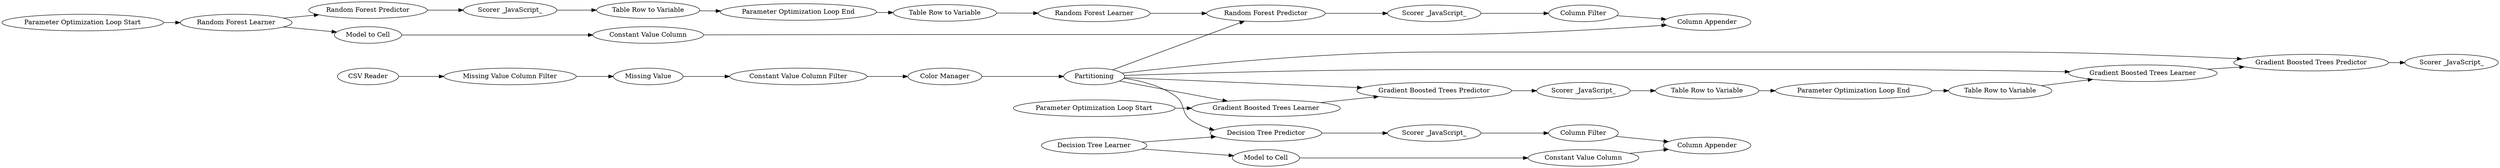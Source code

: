 digraph {
	"4193429636435130760_42" [label="Table Row to Variable"]
	"-671781325285107521_1" [label="CSV Reader"]
	"4193429636435130760_30" [label="Column Filter"]
	"8866637939304222229_27" [label="Scorer _JavaScript_"]
	"4193429636435130760_61" [label="Random Forest Learner"]
	"-6595440278036850921_53" [label="Missing Value"]
	"4193429636435130760_46" [label="Table Row to Variable"]
	"8866637939304222229_11" [label="Decision Tree Learner"]
	"4193429636435130760_60" [label="Scorer _JavaScript_"]
	"-1200232754656546665_49" [label="Scorer _JavaScript_"]
	"-1200232754656546665_48" [label="Gradient Boosted Trees Learner"]
	"4193429636435130760_59" [label="Random Forest Predictor"]
	"-1200232754656546665_43" [label="Parameter Optimization Loop Start"]
	"5828705464944769600_10" [label=Partitioning]
	"4193429636435130760_29" [label="Constant Value Column"]
	"4193429636435130760_43" [label="Parameter Optimization Loop Start"]
	"8866637939304222229_29" [label="Constant Value Column"]
	"-1200232754656546665_45" [label="Gradient Boosted Trees Predictor"]
	"5828705464944769600_24" [label="Color Manager"]
	"8866637939304222229_31" [label="Column Appender"]
	"-1200232754656546665_39" [label="Gradient Boosted Trees Learner"]
	"-6595440278036850921_54" [label="Constant Value Column Filter"]
	"-1200232754656546665_44" [label="Parameter Optimization Loop End"]
	"8866637939304222229_30" [label="Column Filter"]
	"4193429636435130760_28" [label="Model to Cell"]
	"4193429636435130760_44" [label="Parameter Optimization Loop End"]
	"8866637939304222229_15" [label="Decision Tree Predictor"]
	"4193429636435130760_63" [label="Scorer _JavaScript_"]
	"-1200232754656546665_47" [label="Gradient Boosted Trees Predictor"]
	"8866637939304222229_28" [label="Model to Cell"]
	"4193429636435130760_62" [label="Random Forest Predictor"]
	"-6595440278036850921_55" [label="Missing Value Column Filter"]
	"-1200232754656546665_42" [label="Table Row to Variable"]
	"-1200232754656546665_46" [label="Table Row to Variable"]
	"4193429636435130760_58" [label="Random Forest Learner"]
	"4193429636435130760_64" [label="Column Appender"]
	"-1200232754656546665_41" [label="Scorer _JavaScript_"]
	"-1200232754656546665_46" -> "-1200232754656546665_48"
	"8866637939304222229_29" -> "8866637939304222229_31"
	"-1200232754656546665_44" -> "-1200232754656546665_46"
	"4193429636435130760_62" -> "4193429636435130760_63"
	"4193429636435130760_61" -> "4193429636435130760_62"
	"4193429636435130760_44" -> "4193429636435130760_46"
	"4193429636435130760_43" -> "4193429636435130760_58"
	"-671781325285107521_1" -> "-6595440278036850921_55"
	"-1200232754656546665_43" -> "-1200232754656546665_39"
	"4193429636435130760_63" -> "4193429636435130760_30"
	"4193429636435130760_58" -> "4193429636435130760_59"
	"8866637939304222229_28" -> "8866637939304222229_29"
	"5828705464944769600_10" -> "-1200232754656546665_45"
	"4193429636435130760_58" -> "4193429636435130760_28"
	"-1200232754656546665_42" -> "-1200232754656546665_44"
	"4193429636435130760_59" -> "4193429636435130760_60"
	"-1200232754656546665_47" -> "-1200232754656546665_49"
	"-1200232754656546665_48" -> "-1200232754656546665_47"
	"-6595440278036850921_55" -> "-6595440278036850921_53"
	"8866637939304222229_30" -> "8866637939304222229_31"
	"5828705464944769600_24" -> "5828705464944769600_10"
	"8866637939304222229_27" -> "8866637939304222229_30"
	"5828705464944769600_10" -> "-1200232754656546665_39"
	"4193429636435130760_60" -> "4193429636435130760_42"
	"5828705464944769600_10" -> "4193429636435130760_62"
	"5828705464944769600_10" -> "-1200232754656546665_48"
	"5828705464944769600_10" -> "8866637939304222229_15"
	"-6595440278036850921_54" -> "5828705464944769600_24"
	"8866637939304222229_11" -> "8866637939304222229_28"
	"5828705464944769600_10" -> "-1200232754656546665_47"
	"4193429636435130760_42" -> "4193429636435130760_44"
	"-1200232754656546665_45" -> "-1200232754656546665_41"
	"-6595440278036850921_53" -> "-6595440278036850921_54"
	"-1200232754656546665_41" -> "-1200232754656546665_42"
	"4193429636435130760_29" -> "4193429636435130760_64"
	"8866637939304222229_11" -> "8866637939304222229_15"
	"4193429636435130760_28" -> "4193429636435130760_29"
	"-1200232754656546665_39" -> "-1200232754656546665_45"
	"8866637939304222229_15" -> "8866637939304222229_27"
	"4193429636435130760_46" -> "4193429636435130760_61"
	"4193429636435130760_30" -> "4193429636435130760_64"
	rankdir=LR
}

